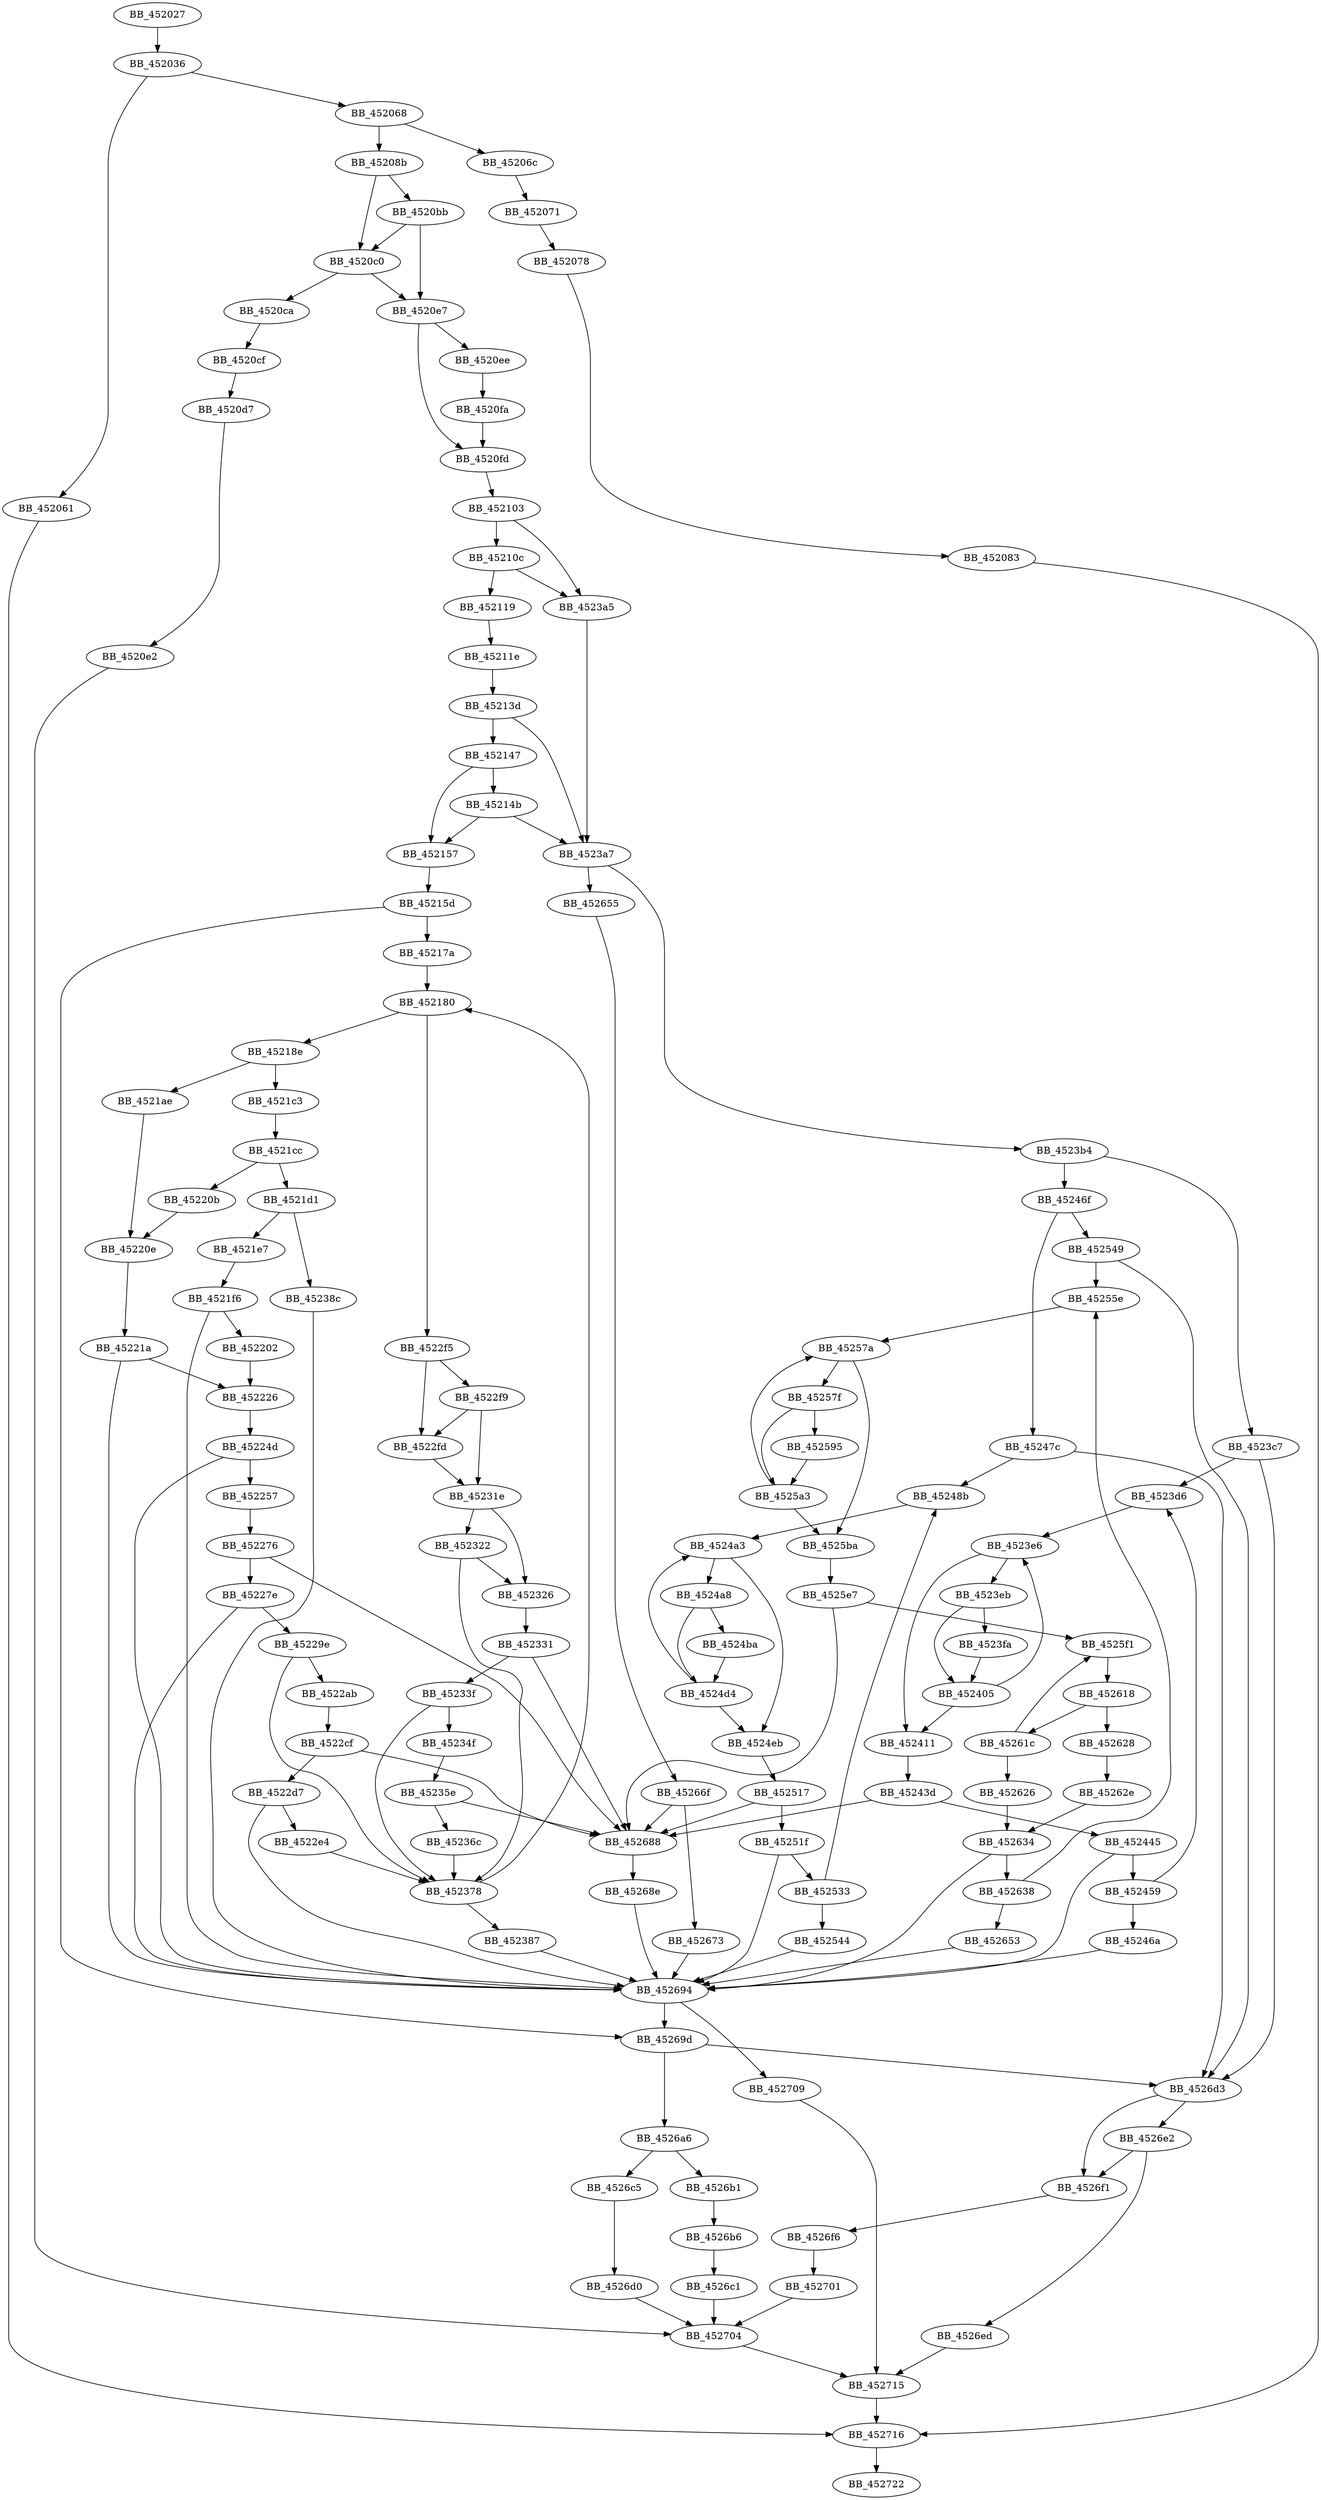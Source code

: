 DiGraph sub_452027{
BB_452027->BB_452036
BB_452036->BB_452061
BB_452036->BB_452068
BB_452061->BB_452716
BB_452068->BB_45206c
BB_452068->BB_45208b
BB_45206c->BB_452071
BB_452071->BB_452078
BB_452078->BB_452083
BB_452083->BB_452716
BB_45208b->BB_4520bb
BB_45208b->BB_4520c0
BB_4520bb->BB_4520c0
BB_4520bb->BB_4520e7
BB_4520c0->BB_4520ca
BB_4520c0->BB_4520e7
BB_4520ca->BB_4520cf
BB_4520cf->BB_4520d7
BB_4520d7->BB_4520e2
BB_4520e2->BB_452704
BB_4520e7->BB_4520ee
BB_4520e7->BB_4520fd
BB_4520ee->BB_4520fa
BB_4520fa->BB_4520fd
BB_4520fd->BB_452103
BB_452103->BB_45210c
BB_452103->BB_4523a5
BB_45210c->BB_452119
BB_45210c->BB_4523a5
BB_452119->BB_45211e
BB_45211e->BB_45213d
BB_45213d->BB_452147
BB_45213d->BB_4523a7
BB_452147->BB_45214b
BB_452147->BB_452157
BB_45214b->BB_452157
BB_45214b->BB_4523a7
BB_452157->BB_45215d
BB_45215d->BB_45217a
BB_45215d->BB_45269d
BB_45217a->BB_452180
BB_452180->BB_45218e
BB_452180->BB_4522f5
BB_45218e->BB_4521ae
BB_45218e->BB_4521c3
BB_4521ae->BB_45220e
BB_4521c3->BB_4521cc
BB_4521cc->BB_4521d1
BB_4521cc->BB_45220b
BB_4521d1->BB_4521e7
BB_4521d1->BB_45238c
BB_4521e7->BB_4521f6
BB_4521f6->BB_452202
BB_4521f6->BB_452694
BB_452202->BB_452226
BB_45220b->BB_45220e
BB_45220e->BB_45221a
BB_45221a->BB_452226
BB_45221a->BB_452694
BB_452226->BB_45224d
BB_45224d->BB_452257
BB_45224d->BB_452694
BB_452257->BB_452276
BB_452276->BB_45227e
BB_452276->BB_452688
BB_45227e->BB_45229e
BB_45227e->BB_452694
BB_45229e->BB_4522ab
BB_45229e->BB_452378
BB_4522ab->BB_4522cf
BB_4522cf->BB_4522d7
BB_4522cf->BB_452688
BB_4522d7->BB_4522e4
BB_4522d7->BB_452694
BB_4522e4->BB_452378
BB_4522f5->BB_4522f9
BB_4522f5->BB_4522fd
BB_4522f9->BB_4522fd
BB_4522f9->BB_45231e
BB_4522fd->BB_45231e
BB_45231e->BB_452322
BB_45231e->BB_452326
BB_452322->BB_452326
BB_452322->BB_452378
BB_452326->BB_452331
BB_452331->BB_45233f
BB_452331->BB_452688
BB_45233f->BB_45234f
BB_45233f->BB_452378
BB_45234f->BB_45235e
BB_45235e->BB_45236c
BB_45235e->BB_452688
BB_45236c->BB_452378
BB_452378->BB_452180
BB_452378->BB_452387
BB_452387->BB_452694
BB_45238c->BB_452694
BB_4523a5->BB_4523a7
BB_4523a7->BB_4523b4
BB_4523a7->BB_452655
BB_4523b4->BB_4523c7
BB_4523b4->BB_45246f
BB_4523c7->BB_4523d6
BB_4523c7->BB_4526d3
BB_4523d6->BB_4523e6
BB_4523e6->BB_4523eb
BB_4523e6->BB_452411
BB_4523eb->BB_4523fa
BB_4523eb->BB_452405
BB_4523fa->BB_452405
BB_452405->BB_4523e6
BB_452405->BB_452411
BB_452411->BB_45243d
BB_45243d->BB_452445
BB_45243d->BB_452688
BB_452445->BB_452459
BB_452445->BB_452694
BB_452459->BB_4523d6
BB_452459->BB_45246a
BB_45246a->BB_452694
BB_45246f->BB_45247c
BB_45246f->BB_452549
BB_45247c->BB_45248b
BB_45247c->BB_4526d3
BB_45248b->BB_4524a3
BB_4524a3->BB_4524a8
BB_4524a3->BB_4524eb
BB_4524a8->BB_4524ba
BB_4524a8->BB_4524d4
BB_4524ba->BB_4524d4
BB_4524d4->BB_4524a3
BB_4524d4->BB_4524eb
BB_4524eb->BB_452517
BB_452517->BB_45251f
BB_452517->BB_452688
BB_45251f->BB_452533
BB_45251f->BB_452694
BB_452533->BB_45248b
BB_452533->BB_452544
BB_452544->BB_452694
BB_452549->BB_45255e
BB_452549->BB_4526d3
BB_45255e->BB_45257a
BB_45257a->BB_45257f
BB_45257a->BB_4525ba
BB_45257f->BB_452595
BB_45257f->BB_4525a3
BB_452595->BB_4525a3
BB_4525a3->BB_45257a
BB_4525a3->BB_4525ba
BB_4525ba->BB_4525e7
BB_4525e7->BB_4525f1
BB_4525e7->BB_452688
BB_4525f1->BB_452618
BB_452618->BB_45261c
BB_452618->BB_452628
BB_45261c->BB_4525f1
BB_45261c->BB_452626
BB_452626->BB_452634
BB_452628->BB_45262e
BB_45262e->BB_452634
BB_452634->BB_452638
BB_452634->BB_452694
BB_452638->BB_45255e
BB_452638->BB_452653
BB_452653->BB_452694
BB_452655->BB_45266f
BB_45266f->BB_452673
BB_45266f->BB_452688
BB_452673->BB_452694
BB_452688->BB_45268e
BB_45268e->BB_452694
BB_452694->BB_45269d
BB_452694->BB_452709
BB_45269d->BB_4526a6
BB_45269d->BB_4526d3
BB_4526a6->BB_4526b1
BB_4526a6->BB_4526c5
BB_4526b1->BB_4526b6
BB_4526b6->BB_4526c1
BB_4526c1->BB_452704
BB_4526c5->BB_4526d0
BB_4526d0->BB_452704
BB_4526d3->BB_4526e2
BB_4526d3->BB_4526f1
BB_4526e2->BB_4526ed
BB_4526e2->BB_4526f1
BB_4526ed->BB_452715
BB_4526f1->BB_4526f6
BB_4526f6->BB_452701
BB_452701->BB_452704
BB_452704->BB_452715
BB_452709->BB_452715
BB_452715->BB_452716
BB_452716->BB_452722
}
